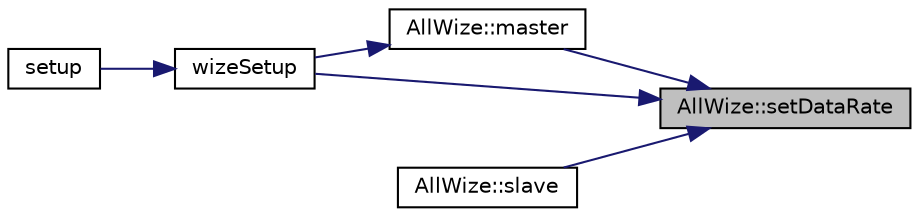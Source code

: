 digraph "AllWize::setDataRate"
{
 // LATEX_PDF_SIZE
  edge [fontname="Helvetica",fontsize="10",labelfontname="Helvetica",labelfontsize="10"];
  node [fontname="Helvetica",fontsize="10",shape=record];
  rankdir="RL";
  Node1 [label="AllWize::setDataRate",height=0.2,width=0.4,color="black", fillcolor="grey75", style="filled", fontcolor="black",tooltip="Sets the data rate."];
  Node1 -> Node2 [dir="back",color="midnightblue",fontsize="10",style="solid",fontname="Helvetica"];
  Node2 [label="AllWize::master",height=0.2,width=0.4,color="black", fillcolor="white", style="filled",URL="$classAllWize.html#a4bc5852f9e7b1b561d58824c9cdc25c9",tooltip="Sets the module in master mode."];
  Node2 -> Node3 [dir="back",color="midnightblue",fontsize="10",style="solid",fontname="Helvetica"];
  Node3 [label="wizeSetup",height=0.2,width=0.4,color="black", fillcolor="white", style="filled",URL="$wize_8h.html#a6bd811aed13d28451110ad176dabf3c4",tooltip=" "];
  Node3 -> Node4 [dir="back",color="midnightblue",fontsize="10",style="solid",fontname="Helvetica"];
  Node4 [label="setup",height=0.2,width=0.4,color="black", fillcolor="white", style="filled",URL="$main_8cpp.html#a4fc01d736fe50cf5b977f755b675f11d",tooltip=" "];
  Node1 -> Node5 [dir="back",color="midnightblue",fontsize="10",style="solid",fontname="Helvetica"];
  Node5 [label="AllWize::slave",height=0.2,width=0.4,color="black", fillcolor="white", style="filled",URL="$classAllWize.html#a04923626b08d628f4fa4ecef2f424f88",tooltip="Sets the module in slave mode."];
  Node1 -> Node3 [dir="back",color="midnightblue",fontsize="10",style="solid",fontname="Helvetica"];
}
